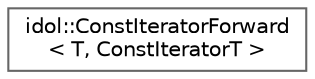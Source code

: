 digraph "Graphical Class Hierarchy"
{
 // LATEX_PDF_SIZE
  bgcolor="transparent";
  edge [fontname=Helvetica,fontsize=10,labelfontname=Helvetica,labelfontsize=10];
  node [fontname=Helvetica,fontsize=10,shape=box,height=0.2,width=0.4];
  rankdir="LR";
  Node0 [id="Node000000",label="idol::ConstIteratorForward\l\< T, ConstIteratorT \>",height=0.2,width=0.4,color="grey40", fillcolor="white", style="filled",URL="$classidol_1_1ConstIteratorForward.html",tooltip=" "];
}
